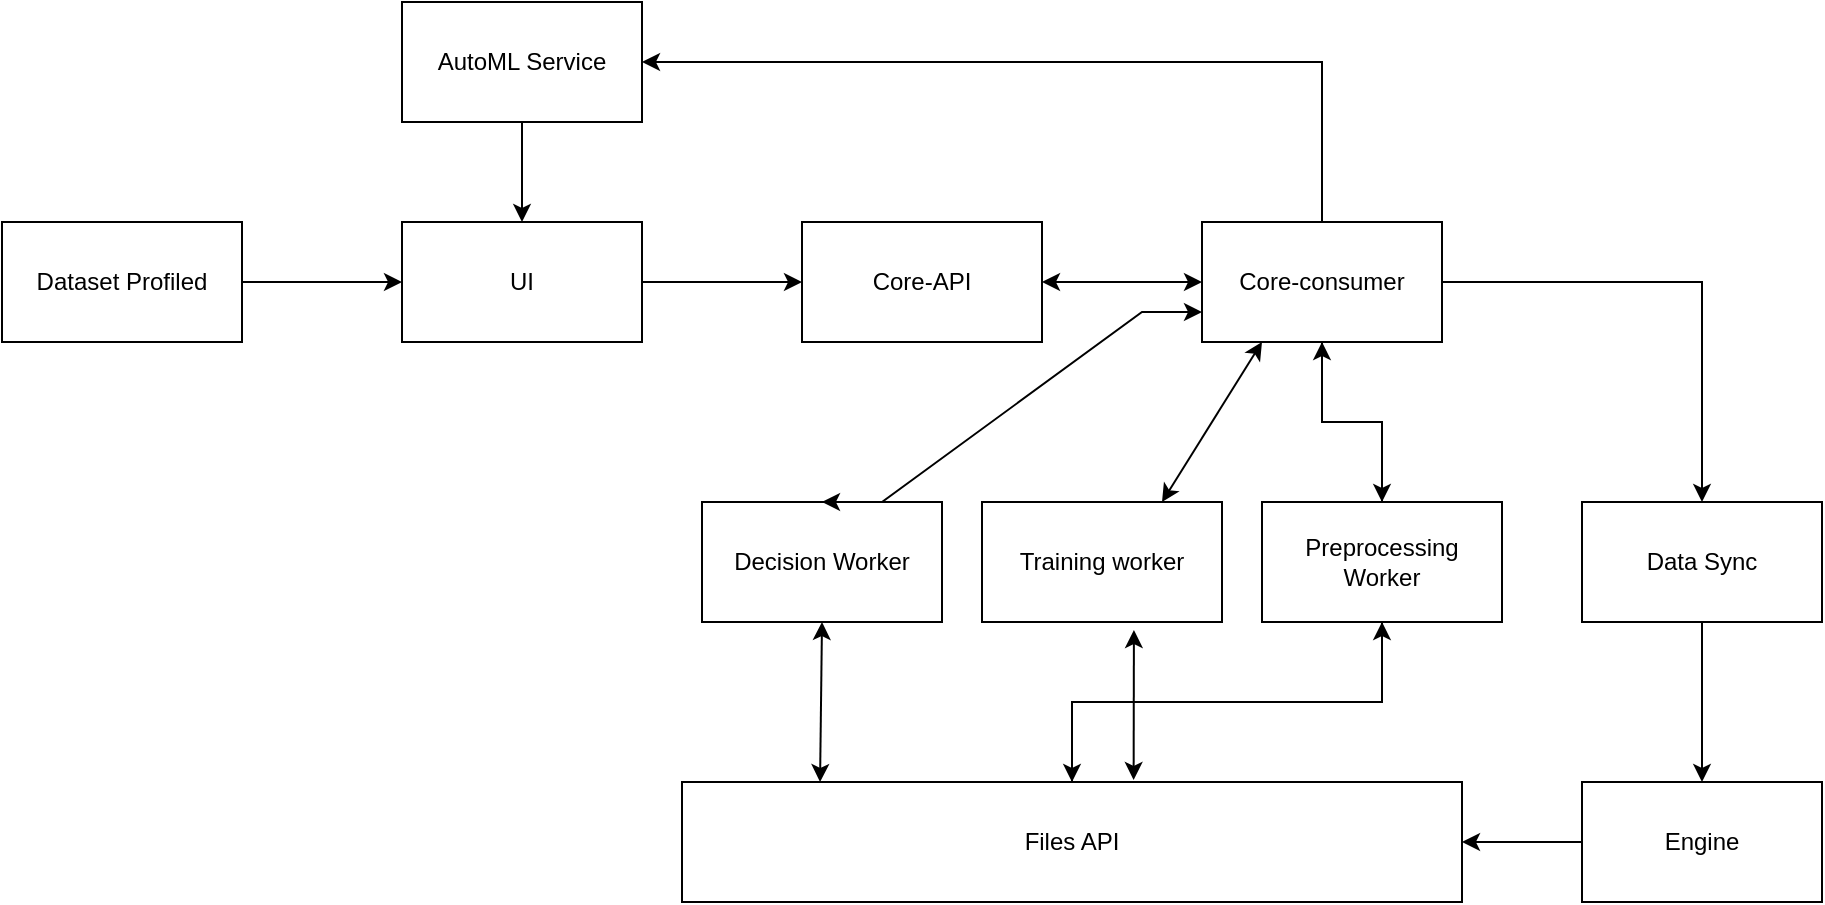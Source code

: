 <mxfile version="21.5.0" type="github">
  <diagram name="Page-1" id="Snr9CHxYGXTJKR6xnKaT">
    <mxGraphModel dx="1970" dy="757" grid="1" gridSize="10" guides="1" tooltips="1" connect="1" arrows="1" fold="1" page="1" pageScale="1" pageWidth="850" pageHeight="1100" math="0" shadow="0">
      <root>
        <mxCell id="0" />
        <mxCell id="1" parent="0" />
        <mxCell id="4jQPAz3zsJwJhvu2N5JA-3" value="" style="edgeStyle=orthogonalEdgeStyle;rounded=0;orthogonalLoop=1;jettySize=auto;html=1;" edge="1" parent="1" source="4jQPAz3zsJwJhvu2N5JA-1" target="4jQPAz3zsJwJhvu2N5JA-2">
          <mxGeometry relative="1" as="geometry" />
        </mxCell>
        <mxCell id="4jQPAz3zsJwJhvu2N5JA-1" value="Dataset Profiled" style="rounded=0;whiteSpace=wrap;html=1;" vertex="1" parent="1">
          <mxGeometry x="-150" y="160" width="120" height="60" as="geometry" />
        </mxCell>
        <mxCell id="4jQPAz3zsJwJhvu2N5JA-7" value="" style="edgeStyle=orthogonalEdgeStyle;rounded=0;orthogonalLoop=1;jettySize=auto;html=1;" edge="1" parent="1" source="4jQPAz3zsJwJhvu2N5JA-2" target="4jQPAz3zsJwJhvu2N5JA-6">
          <mxGeometry relative="1" as="geometry" />
        </mxCell>
        <mxCell id="4jQPAz3zsJwJhvu2N5JA-2" value="UI" style="rounded=0;whiteSpace=wrap;html=1;" vertex="1" parent="1">
          <mxGeometry x="50" y="160" width="120" height="60" as="geometry" />
        </mxCell>
        <mxCell id="4jQPAz3zsJwJhvu2N5JA-5" value="" style="edgeStyle=orthogonalEdgeStyle;rounded=0;orthogonalLoop=1;jettySize=auto;html=1;" edge="1" parent="1" source="4jQPAz3zsJwJhvu2N5JA-4" target="4jQPAz3zsJwJhvu2N5JA-2">
          <mxGeometry relative="1" as="geometry" />
        </mxCell>
        <mxCell id="4jQPAz3zsJwJhvu2N5JA-4" value="AutoML Service" style="rounded=0;whiteSpace=wrap;html=1;" vertex="1" parent="1">
          <mxGeometry x="50" y="50" width="120" height="60" as="geometry" />
        </mxCell>
        <mxCell id="4jQPAz3zsJwJhvu2N5JA-9" value="" style="edgeStyle=orthogonalEdgeStyle;rounded=0;orthogonalLoop=1;jettySize=auto;html=1;strokeColor=none;startArrow=block;startFill=1;exitX=1;exitY=0.5;exitDx=0;exitDy=0;" edge="1" parent="1" source="4jQPAz3zsJwJhvu2N5JA-6" target="4jQPAz3zsJwJhvu2N5JA-8">
          <mxGeometry relative="1" as="geometry">
            <Array as="points">
              <mxPoint x="370" y="190" />
              <mxPoint x="370" y="190" />
            </Array>
          </mxGeometry>
        </mxCell>
        <mxCell id="4jQPAz3zsJwJhvu2N5JA-6" value="Core-API" style="rounded=0;whiteSpace=wrap;html=1;" vertex="1" parent="1">
          <mxGeometry x="250" y="160" width="120" height="60" as="geometry" />
        </mxCell>
        <mxCell id="4jQPAz3zsJwJhvu2N5JA-11" value="" style="edgeStyle=orthogonalEdgeStyle;rounded=0;orthogonalLoop=1;jettySize=auto;html=1;" edge="1" parent="1" source="4jQPAz3zsJwJhvu2N5JA-8" target="4jQPAz3zsJwJhvu2N5JA-10">
          <mxGeometry relative="1" as="geometry" />
        </mxCell>
        <mxCell id="4jQPAz3zsJwJhvu2N5JA-25" value="" style="edgeStyle=orthogonalEdgeStyle;rounded=0;orthogonalLoop=1;jettySize=auto;html=1;" edge="1" parent="1" source="4jQPAz3zsJwJhvu2N5JA-8" target="4jQPAz3zsJwJhvu2N5JA-19">
          <mxGeometry relative="1" as="geometry" />
        </mxCell>
        <mxCell id="4jQPAz3zsJwJhvu2N5JA-48" style="edgeStyle=orthogonalEdgeStyle;rounded=0;orthogonalLoop=1;jettySize=auto;html=1;exitX=0.5;exitY=0;exitDx=0;exitDy=0;entryX=1;entryY=0.5;entryDx=0;entryDy=0;" edge="1" parent="1" source="4jQPAz3zsJwJhvu2N5JA-8" target="4jQPAz3zsJwJhvu2N5JA-4">
          <mxGeometry relative="1" as="geometry">
            <mxPoint x="510" y="70" as="targetPoint" />
          </mxGeometry>
        </mxCell>
        <mxCell id="4jQPAz3zsJwJhvu2N5JA-8" value="Core-consumer" style="rounded=0;whiteSpace=wrap;html=1;" vertex="1" parent="1">
          <mxGeometry x="450" y="160" width="120" height="60" as="geometry" />
        </mxCell>
        <mxCell id="4jQPAz3zsJwJhvu2N5JA-13" value="" style="edgeStyle=orthogonalEdgeStyle;rounded=0;orthogonalLoop=1;jettySize=auto;html=1;" edge="1" parent="1" source="4jQPAz3zsJwJhvu2N5JA-10" target="4jQPAz3zsJwJhvu2N5JA-12">
          <mxGeometry relative="1" as="geometry" />
        </mxCell>
        <mxCell id="4jQPAz3zsJwJhvu2N5JA-10" value="Data Sync" style="rounded=0;whiteSpace=wrap;html=1;" vertex="1" parent="1">
          <mxGeometry x="640" y="300" width="120" height="60" as="geometry" />
        </mxCell>
        <mxCell id="4jQPAz3zsJwJhvu2N5JA-15" value="" style="edgeStyle=orthogonalEdgeStyle;rounded=0;orthogonalLoop=1;jettySize=auto;html=1;" edge="1" parent="1" source="4jQPAz3zsJwJhvu2N5JA-12" target="4jQPAz3zsJwJhvu2N5JA-14">
          <mxGeometry relative="1" as="geometry" />
        </mxCell>
        <mxCell id="4jQPAz3zsJwJhvu2N5JA-12" value="Engine" style="rounded=0;whiteSpace=wrap;html=1;" vertex="1" parent="1">
          <mxGeometry x="640" y="440" width="120" height="60" as="geometry" />
        </mxCell>
        <mxCell id="4jQPAz3zsJwJhvu2N5JA-22" value="" style="edgeStyle=orthogonalEdgeStyle;rounded=0;orthogonalLoop=1;jettySize=auto;html=1;" edge="1" parent="1" source="4jQPAz3zsJwJhvu2N5JA-14" target="4jQPAz3zsJwJhvu2N5JA-19">
          <mxGeometry relative="1" as="geometry" />
        </mxCell>
        <mxCell id="4jQPAz3zsJwJhvu2N5JA-14" value="Files API" style="whiteSpace=wrap;html=1;rounded=0;" vertex="1" parent="1">
          <mxGeometry x="190" y="440" width="390" height="60" as="geometry" />
        </mxCell>
        <mxCell id="4jQPAz3zsJwJhvu2N5JA-21" value="" style="edgeStyle=orthogonalEdgeStyle;rounded=0;orthogonalLoop=1;jettySize=auto;html=1;" edge="1" parent="1" source="4jQPAz3zsJwJhvu2N5JA-19" target="4jQPAz3zsJwJhvu2N5JA-14">
          <mxGeometry relative="1" as="geometry">
            <Array as="points">
              <mxPoint x="540" y="400" />
              <mxPoint x="385" y="400" />
            </Array>
          </mxGeometry>
        </mxCell>
        <mxCell id="4jQPAz3zsJwJhvu2N5JA-26" value="" style="edgeStyle=orthogonalEdgeStyle;rounded=0;orthogonalLoop=1;jettySize=auto;html=1;" edge="1" parent="1" source="4jQPAz3zsJwJhvu2N5JA-19" target="4jQPAz3zsJwJhvu2N5JA-8">
          <mxGeometry relative="1" as="geometry" />
        </mxCell>
        <mxCell id="4jQPAz3zsJwJhvu2N5JA-19" value="Preprocessing Worker" style="whiteSpace=wrap;html=1;rounded=0;" vertex="1" parent="1">
          <mxGeometry x="480" y="300" width="120" height="60" as="geometry" />
        </mxCell>
        <mxCell id="4jQPAz3zsJwJhvu2N5JA-27" value="Training worker" style="rounded=0;whiteSpace=wrap;html=1;" vertex="1" parent="1">
          <mxGeometry x="340" y="300" width="120" height="60" as="geometry" />
        </mxCell>
        <mxCell id="4jQPAz3zsJwJhvu2N5JA-31" value="" style="endArrow=classic;startArrow=classic;html=1;rounded=0;entryX=0.633;entryY=1.067;entryDx=0;entryDy=0;entryPerimeter=0;exitX=0.579;exitY=-0.017;exitDx=0;exitDy=0;exitPerimeter=0;" edge="1" parent="1" source="4jQPAz3zsJwJhvu2N5JA-14" target="4jQPAz3zsJwJhvu2N5JA-27">
          <mxGeometry width="50" height="50" relative="1" as="geometry">
            <mxPoint x="416" y="430" as="sourcePoint" />
            <mxPoint x="450" y="370" as="targetPoint" />
          </mxGeometry>
        </mxCell>
        <mxCell id="4jQPAz3zsJwJhvu2N5JA-32" value="" style="endArrow=classic;startArrow=classic;html=1;rounded=0;entryX=0.25;entryY=1;entryDx=0;entryDy=0;exitX=0.75;exitY=0;exitDx=0;exitDy=0;" edge="1" parent="1" source="4jQPAz3zsJwJhvu2N5JA-27" target="4jQPAz3zsJwJhvu2N5JA-8">
          <mxGeometry width="50" height="50" relative="1" as="geometry">
            <mxPoint x="400" y="420" as="sourcePoint" />
            <mxPoint x="450" y="370" as="targetPoint" />
            <Array as="points" />
          </mxGeometry>
        </mxCell>
        <mxCell id="4jQPAz3zsJwJhvu2N5JA-37" value="" style="endArrow=classic;startArrow=classic;html=1;rounded=0;entryX=0;entryY=0.5;entryDx=0;entryDy=0;exitX=1;exitY=0.5;exitDx=0;exitDy=0;" edge="1" parent="1" source="4jQPAz3zsJwJhvu2N5JA-6" target="4jQPAz3zsJwJhvu2N5JA-8">
          <mxGeometry width="50" height="50" relative="1" as="geometry">
            <mxPoint x="380" y="190" as="sourcePoint" />
            <mxPoint x="450" y="370" as="targetPoint" />
          </mxGeometry>
        </mxCell>
        <mxCell id="4jQPAz3zsJwJhvu2N5JA-38" value="Decision Worker" style="rounded=0;whiteSpace=wrap;html=1;" vertex="1" parent="1">
          <mxGeometry x="200" y="300" width="120" height="60" as="geometry" />
        </mxCell>
        <mxCell id="4jQPAz3zsJwJhvu2N5JA-42" value="" style="endArrow=classic;startArrow=classic;html=1;rounded=0;edgeStyle=entityRelationEdgeStyle;entryX=0;entryY=0.75;entryDx=0;entryDy=0;exitX=0.5;exitY=0;exitDx=0;exitDy=0;" edge="1" parent="1" source="4jQPAz3zsJwJhvu2N5JA-38" target="4jQPAz3zsJwJhvu2N5JA-8">
          <mxGeometry width="50" height="50" relative="1" as="geometry">
            <mxPoint x="285" y="280" as="sourcePoint" />
            <mxPoint x="335" y="230" as="targetPoint" />
            <Array as="points">
              <mxPoint x="235" y="120" />
              <mxPoint x="215" y="110" />
            </Array>
          </mxGeometry>
        </mxCell>
        <mxCell id="4jQPAz3zsJwJhvu2N5JA-43" value="" style="endArrow=classic;startArrow=classic;html=1;rounded=0;entryX=0.5;entryY=1;entryDx=0;entryDy=0;exitX=0.177;exitY=0;exitDx=0;exitDy=0;exitPerimeter=0;" edge="1" parent="1" source="4jQPAz3zsJwJhvu2N5JA-14" target="4jQPAz3zsJwJhvu2N5JA-38">
          <mxGeometry width="50" height="50" relative="1" as="geometry">
            <mxPoint x="250" y="440" as="sourcePoint" />
            <mxPoint x="300" y="390" as="targetPoint" />
          </mxGeometry>
        </mxCell>
      </root>
    </mxGraphModel>
  </diagram>
</mxfile>
